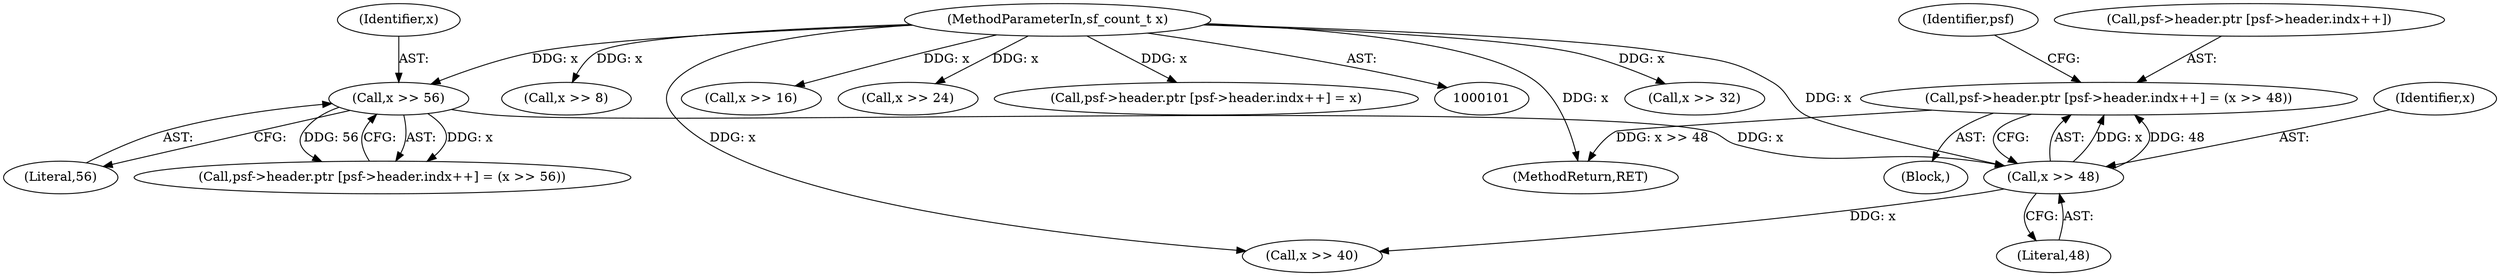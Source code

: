 digraph "0_libsndfile_708e996c87c5fae77b104ccfeb8f6db784c32074_2@array" {
"1000121" [label="(Call,psf->header.ptr [psf->header.indx++] = (x >> 48))"];
"1000134" [label="(Call,x >> 48)"];
"1000118" [label="(Call,x >> 56)"];
"1000103" [label="(MethodParameterIn,sf_count_t x)"];
"1000166" [label="(Call,x >> 32)"];
"1000214" [label="(Call,x >> 8)"];
"1000118" [label="(Call,x >> 56)"];
"1000105" [label="(Call,psf->header.ptr [psf->header.indx++] = (x >> 56))"];
"1000150" [label="(Call,x >> 40)"];
"1000104" [label="(Block,)"];
"1000136" [label="(Literal,48)"];
"1000134" [label="(Call,x >> 48)"];
"1000122" [label="(Call,psf->header.ptr [psf->header.indx++])"];
"1000231" [label="(MethodReturn,RET)"];
"1000135" [label="(Identifier,x)"];
"1000141" [label="(Identifier,psf)"];
"1000120" [label="(Literal,56)"];
"1000198" [label="(Call,x >> 16)"];
"1000182" [label="(Call,x >> 24)"];
"1000121" [label="(Call,psf->header.ptr [psf->header.indx++] = (x >> 48))"];
"1000217" [label="(Call,psf->header.ptr [psf->header.indx++] = x)"];
"1000119" [label="(Identifier,x)"];
"1000103" [label="(MethodParameterIn,sf_count_t x)"];
"1000121" -> "1000104"  [label="AST: "];
"1000121" -> "1000134"  [label="CFG: "];
"1000122" -> "1000121"  [label="AST: "];
"1000134" -> "1000121"  [label="AST: "];
"1000141" -> "1000121"  [label="CFG: "];
"1000121" -> "1000231"  [label="DDG: x >> 48"];
"1000134" -> "1000121"  [label="DDG: x"];
"1000134" -> "1000121"  [label="DDG: 48"];
"1000134" -> "1000136"  [label="CFG: "];
"1000135" -> "1000134"  [label="AST: "];
"1000136" -> "1000134"  [label="AST: "];
"1000118" -> "1000134"  [label="DDG: x"];
"1000103" -> "1000134"  [label="DDG: x"];
"1000134" -> "1000150"  [label="DDG: x"];
"1000118" -> "1000105"  [label="AST: "];
"1000118" -> "1000120"  [label="CFG: "];
"1000119" -> "1000118"  [label="AST: "];
"1000120" -> "1000118"  [label="AST: "];
"1000105" -> "1000118"  [label="CFG: "];
"1000118" -> "1000105"  [label="DDG: x"];
"1000118" -> "1000105"  [label="DDG: 56"];
"1000103" -> "1000118"  [label="DDG: x"];
"1000103" -> "1000101"  [label="AST: "];
"1000103" -> "1000231"  [label="DDG: x"];
"1000103" -> "1000150"  [label="DDG: x"];
"1000103" -> "1000166"  [label="DDG: x"];
"1000103" -> "1000182"  [label="DDG: x"];
"1000103" -> "1000198"  [label="DDG: x"];
"1000103" -> "1000214"  [label="DDG: x"];
"1000103" -> "1000217"  [label="DDG: x"];
}
